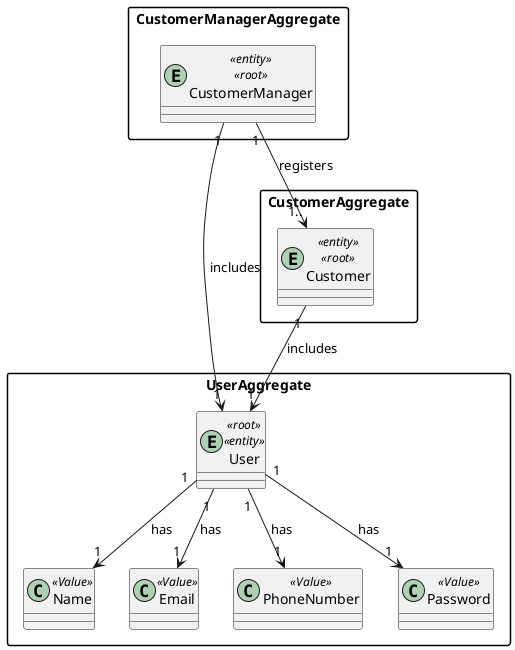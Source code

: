 @startuml

skinparam packageStyle rectangle

'UserAggregate
package UserAggregate {
entity User <<root>> <<entity>>{
}

class Name <<Value>> {
}

class Email <<Value>> {
}

class PhoneNumber<<Value>>{
}

class Password <<Value>>{
}
}

'CandidateAggregate
package CustomerManagerAggregate{
entity CustomerManager <<entity>> <<root>> {
}
}

package CustomerAggregate{
entity Customer<<entity>><<root>>{
}

Customer "1" --> "1" User : includes
CustomerManager "1" --> "1" User : includes
User "1" --> "1" Name : has
User "1" --> "1" PhoneNumber : has
User "1" --> "1" Email : has
User "1" --> "1" Password : has
CustomerManager "1" --> "1.." Customer : registers

@enduml